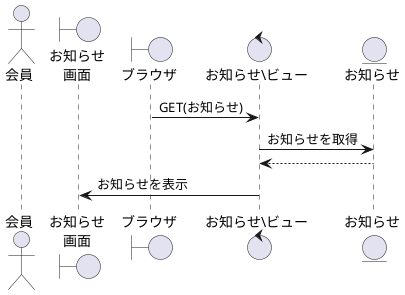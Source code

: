 @startuml KR
 
actor "会員" as user
boundary "お知らせ\n画面" as Posts
boundary "ブラウザ" as brz
control "お知らせ\ビュー" as Postv
entity "お知らせ" as Post
 
brz -> Postv: GET(お知らせ)
Postv -> Post: お知らせを取得
Postv <-- Post:
Posts <- Postv:お知らせを表示
 
@enduml